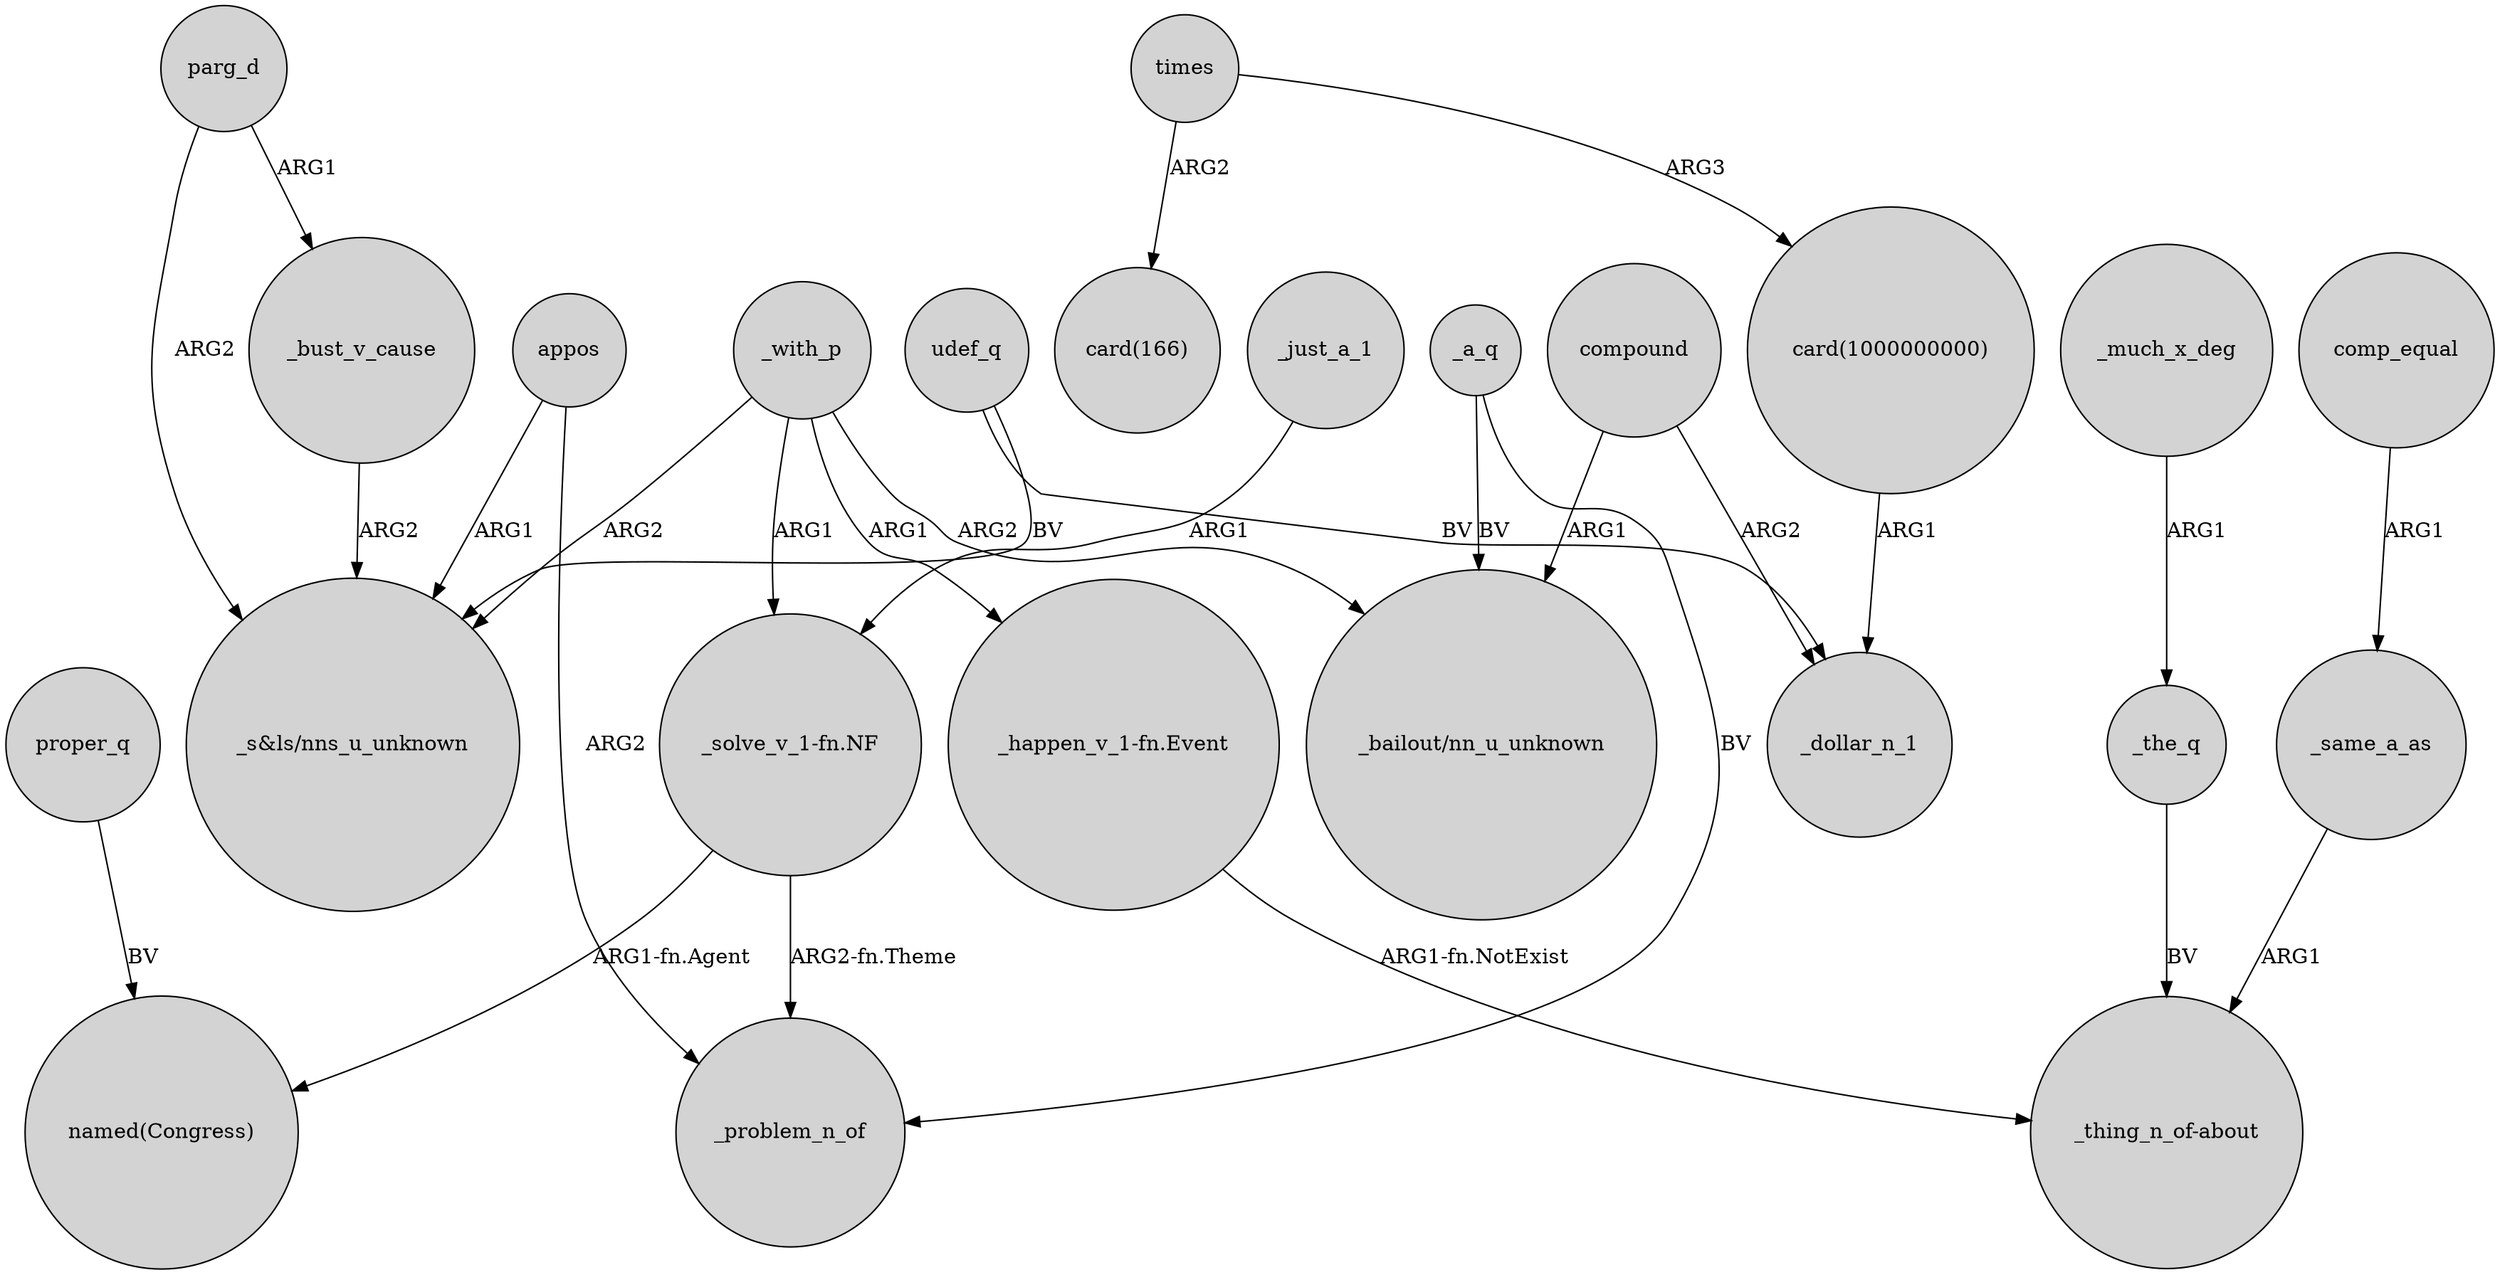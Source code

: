 digraph {
	node [shape=circle style=filled]
	parg_d -> _bust_v_cause [label=ARG1]
	_with_p -> "_solve_v_1-fn.NF" [label=ARG1]
	_bust_v_cause -> "_s&ls/nns_u_unknown" [label=ARG2]
	_a_q -> "_bailout/nn_u_unknown" [label=BV]
	times -> "card(166)" [label=ARG2]
	proper_q -> "named(Congress)" [label=BV]
	compound -> "_bailout/nn_u_unknown" [label=ARG1]
	times -> "card(1000000000)" [label=ARG3]
	parg_d -> "_s&ls/nns_u_unknown" [label=ARG2]
	comp_equal -> _same_a_as [label=ARG1]
	udef_q -> "_s&ls/nns_u_unknown" [label=BV]
	_with_p -> "_bailout/nn_u_unknown" [label=ARG2]
	"_happen_v_1-fn.Event" -> "_thing_n_of-about" [label="ARG1-fn.NotExist"]
	"_solve_v_1-fn.NF" -> "named(Congress)" [label="ARG1-fn.Agent"]
	_just_a_1 -> "_solve_v_1-fn.NF" [label=ARG1]
	_much_x_deg -> _the_q [label=ARG1]
	_the_q -> "_thing_n_of-about" [label=BV]
	appos -> "_s&ls/nns_u_unknown" [label=ARG1]
	"card(1000000000)" -> _dollar_n_1 [label=ARG1]
	"_solve_v_1-fn.NF" -> _problem_n_of [label="ARG2-fn.Theme"]
	compound -> _dollar_n_1 [label=ARG2]
	_with_p -> "_happen_v_1-fn.Event" [label=ARG1]
	_with_p -> "_s&ls/nns_u_unknown" [label=ARG2]
	_same_a_as -> "_thing_n_of-about" [label=ARG1]
	udef_q -> _dollar_n_1 [label=BV]
	appos -> _problem_n_of [label=ARG2]
	_a_q -> _problem_n_of [label=BV]
}
